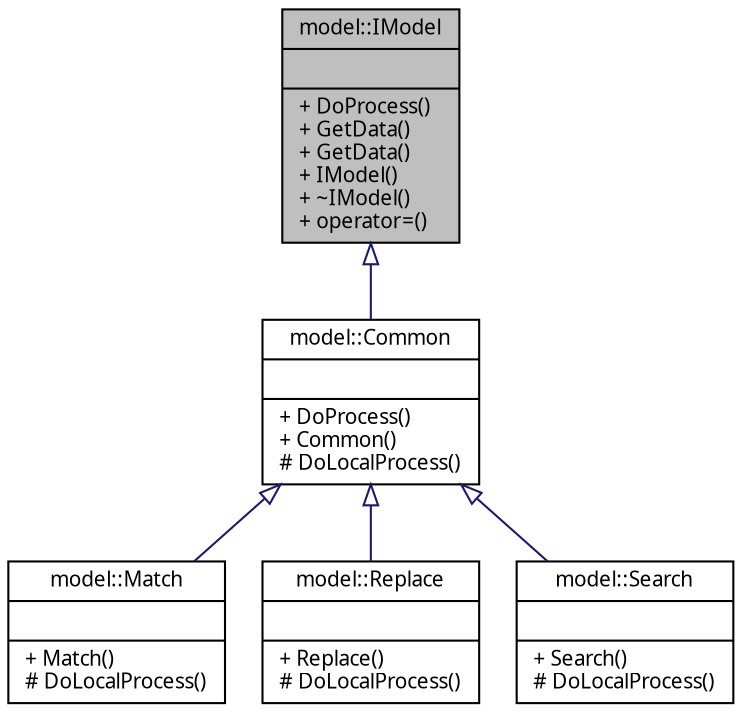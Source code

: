 digraph "model::IModel"
{
 // INTERACTIVE_SVG=YES
  edge [fontname="Verdana",fontsize="10",labelfontname="Verdana",labelfontsize="10"];
  node [fontname="Verdana",fontsize="10",shape=record];
  Node1 [label="{model::IModel\n||+ DoProcess()\l+ GetData()\l+ GetData()\l+ IModel()\l+ ~IModel()\l+ operator=()\l}",height=0.2,width=0.4,color="black", fillcolor="grey75", style="filled", fontcolor="black"];
  Node1 -> Node2 [dir="back",color="midnightblue",fontsize="10",style="solid",arrowtail="onormal",fontname="Verdana"];
  Node2 [label="{model::Common\n||+ DoProcess()\l+ Common()\l# DoLocalProcess()\l}",height=0.2,width=0.4,color="black", fillcolor="white", style="filled",URL="$classmodel_1_1_common.html",tooltip="Класс входит в Проект RegexTester   Класс, содержащий общую логику обработки исходных строк..."];
  Node2 -> Node3 [dir="back",color="midnightblue",fontsize="10",style="solid",arrowtail="onormal",fontname="Verdana"];
  Node3 [label="{model::Match\n||+ Match()\l# DoLocalProcess()\l}",height=0.2,width=0.4,color="black", fillcolor="white", style="filled",URL="$classmodel_1_1_match.html",tooltip="Класс входит в Проект RegexTester   Класс реализации модели для обработки совпадения строки с регуляр..."];
  Node2 -> Node4 [dir="back",color="midnightblue",fontsize="10",style="solid",arrowtail="onormal",fontname="Verdana"];
  Node4 [label="{model::Replace\n||+ Replace()\l# DoLocalProcess()\l}",height=0.2,width=0.4,color="black", fillcolor="white", style="filled",URL="$classmodel_1_1_replace.html",tooltip="Класс входит в Проект RegexTester   Класс реализации модели для замены в строке с помощью регулярного..."];
  Node2 -> Node5 [dir="back",color="midnightblue",fontsize="10",style="solid",arrowtail="onormal",fontname="Verdana"];
  Node5 [label="{model::Search\n||+ Search()\l# DoLocalProcess()\l}",height=0.2,width=0.4,color="black", fillcolor="white", style="filled",URL="$classmodel_1_1_search.html",tooltip="Класс входит в Проект RegexTester   Класс реализации модели для поиска в строке совпадения с регулярн..."];
}
